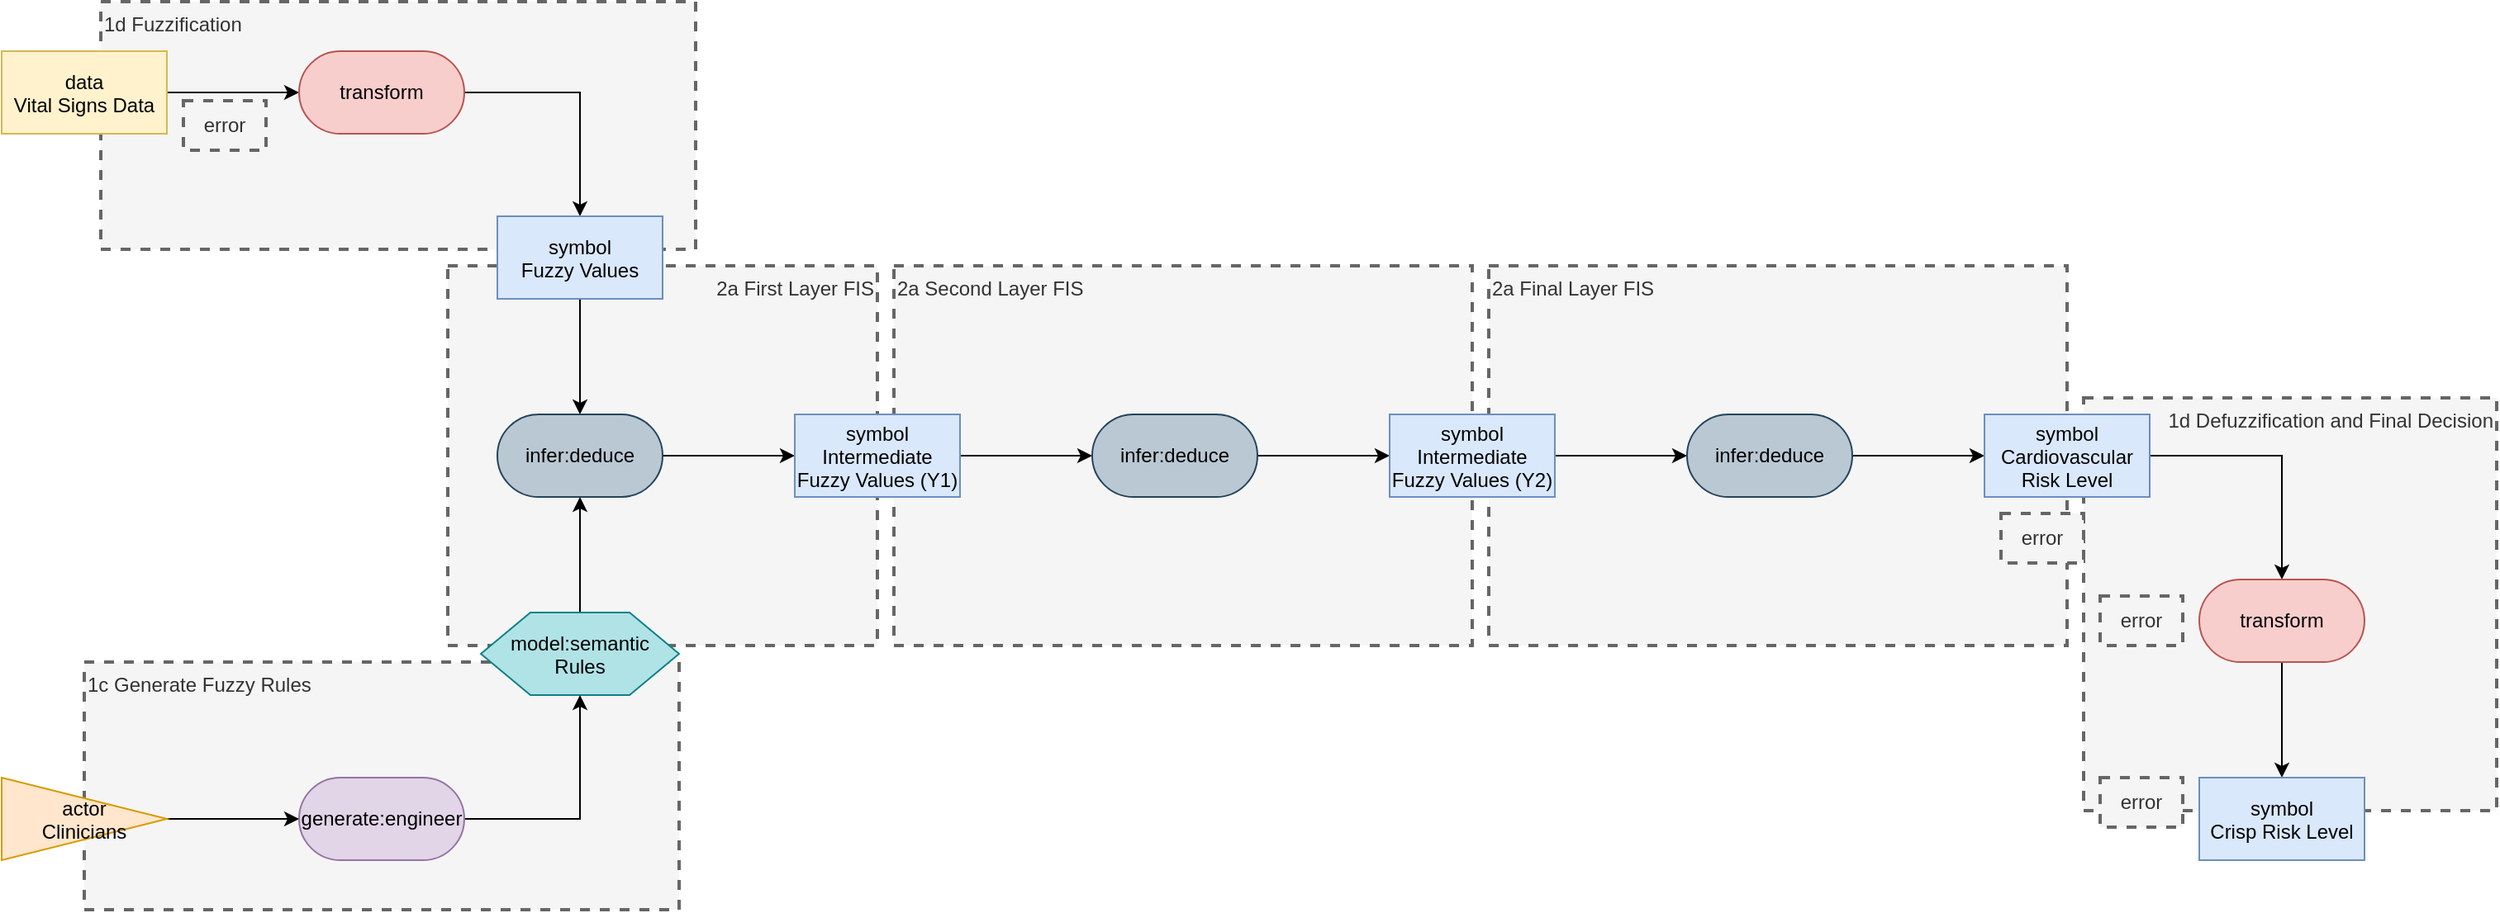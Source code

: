 <mxfile version="26.2.14" pages="2">
  <diagram name="Page-1" id="HXht4Nh3Z01pkx1o4XB-">
    <mxGraphModel dx="1678" dy="1025" grid="1" gridSize="10" guides="1" tooltips="1" connect="1" arrows="1" fold="1" page="1" pageScale="1" pageWidth="3300" pageHeight="4681" math="0" shadow="0">
      <root>
        <mxCell id="0" />
        <mxCell id="1" parent="0" />
        <mxCell id="4beopHxYhheQVA-fnsDj-35" value="1d Defuzzification and Final Decision" style="text;html=1;align=right;verticalAlign=top;whiteSpace=wrap;rounded=0;dashed=1;fillColor=#f5f5f5;fontColor=#333333;strokeColor=#666666;strokeWidth=2;" name="text" vertex="1" parent="1">
          <mxGeometry x="1920" y="680" width="250" height="250" as="geometry" />
        </mxCell>
        <mxCell id="4beopHxYhheQVA-fnsDj-34" value="2a Final Layer FIS" style="text;html=1;align=left;verticalAlign=top;whiteSpace=wrap;rounded=0;dashed=1;fillColor=#f5f5f5;fontColor=#333333;strokeColor=#666666;strokeWidth=2;" name="text" vertex="1" parent="1">
          <mxGeometry x="1560" y="600" width="350" height="230" as="geometry" />
        </mxCell>
        <mxCell id="4beopHxYhheQVA-fnsDj-33" value="2a Second Layer FIS" style="text;html=1;align=left;verticalAlign=top;whiteSpace=wrap;rounded=0;dashed=1;fillColor=#f5f5f5;fontColor=#333333;strokeColor=#666666;strokeWidth=2;" name="text" vertex="1" parent="1">
          <mxGeometry x="1200" y="600" width="350" height="230" as="geometry" />
        </mxCell>
        <mxCell id="4beopHxYhheQVA-fnsDj-32" value="1c Generate Fuzzy Rules" style="text;html=1;align=left;verticalAlign=top;whiteSpace=wrap;rounded=0;dashed=1;fillColor=#f5f5f5;fontColor=#333333;strokeColor=#666666;strokeWidth=2;" name="text" vertex="1" parent="1">
          <mxGeometry x="710" y="840" width="360" height="150" as="geometry" />
        </mxCell>
        <mxCell id="4beopHxYhheQVA-fnsDj-31" value="2a First Layer FIS" style="text;html=1;align=right;verticalAlign=top;whiteSpace=wrap;rounded=0;dashed=1;fillColor=#f5f5f5;fontColor=#333333;strokeColor=#666666;strokeWidth=2;" name="text" vertex="1" parent="1">
          <mxGeometry x="930" y="600" width="260" height="230" as="geometry" />
        </mxCell>
        <mxCell id="4beopHxYhheQVA-fnsDj-29" value="1d Fuzzification" style="text;html=1;align=left;verticalAlign=top;whiteSpace=wrap;rounded=0;dashed=1;fillColor=#f5f5f5;fontColor=#333333;strokeColor=#666666;strokeWidth=2;" name="text" vertex="1" parent="1">
          <mxGeometry x="720" y="440" width="360" height="150" as="geometry" />
        </mxCell>
        <mxCell id="4beopHxYhheQVA-fnsDj-3" style="edgeStyle=orthogonalEdgeStyle;rounded=0;orthogonalLoop=1;jettySize=auto;html=1;entryX=0;entryY=0.5;entryDx=0;entryDy=0;" edge="1" parent="1" source="4beopHxYhheQVA-fnsDj-1" target="4beopHxYhheQVA-fnsDj-2">
          <mxGeometry relative="1" as="geometry" />
        </mxCell>
        <mxCell id="4beopHxYhheQVA-fnsDj-1" value="data&#xa;Vital Signs Data" style="rectangle;fillColor=#fff2cc;strokeColor=#d6b656;" name="data" vertex="1" parent="1" tooltip="⚠️ Node not part of any valid pattern.">
          <mxGeometry x="660" y="470" width="100" height="50" as="geometry" />
        </mxCell>
        <mxCell id="4beopHxYhheQVA-fnsDj-5" style="edgeStyle=orthogonalEdgeStyle;rounded=0;orthogonalLoop=1;jettySize=auto;html=1;exitX=1;exitY=0.5;exitDx=0;exitDy=0;entryX=0.5;entryY=0;entryDx=0;entryDy=0;" edge="1" parent="1" source="4beopHxYhheQVA-fnsDj-2" target="4beopHxYhheQVA-fnsDj-4">
          <mxGeometry relative="1" as="geometry" />
        </mxCell>
        <mxCell id="4beopHxYhheQVA-fnsDj-2" value="transform" style="rounded=1;whiteSpace=wrap;html=1;arcSize=50;fillColor=#f8cecc;strokeColor=#b85450;" name="transform" vertex="1" parent="1" tooltip="⚠️ Node not part of any valid pattern.">
          <mxGeometry x="840" y="470" width="100" height="50" as="geometry" />
        </mxCell>
        <mxCell id="4beopHxYhheQVA-fnsDj-7" style="edgeStyle=orthogonalEdgeStyle;rounded=0;orthogonalLoop=1;jettySize=auto;html=1;exitX=0.5;exitY=1;exitDx=0;exitDy=0;entryX=0.5;entryY=0;entryDx=0;entryDy=0;" edge="1" parent="1" source="4beopHxYhheQVA-fnsDj-4" target="4beopHxYhheQVA-fnsDj-6">
          <mxGeometry relative="1" as="geometry" />
        </mxCell>
        <mxCell id="4beopHxYhheQVA-fnsDj-4" value="symbol&#xa;Fuzzy Values" style="rectangle;fillColor=#dae8fc;strokeColor=#6c8ebf;" name="symbol" vertex="1" parent="1">
          <mxGeometry x="960" y="570" width="100" height="50" as="geometry" />
        </mxCell>
        <mxCell id="4beopHxYhheQVA-fnsDj-15" style="edgeStyle=orthogonalEdgeStyle;rounded=0;orthogonalLoop=1;jettySize=auto;html=1;entryX=0;entryY=0.5;entryDx=0;entryDy=0;" edge="1" parent="1" source="4beopHxYhheQVA-fnsDj-6" target="4beopHxYhheQVA-fnsDj-14">
          <mxGeometry relative="1" as="geometry" />
        </mxCell>
        <mxCell id="4beopHxYhheQVA-fnsDj-6" value="infer:deduce" style="rounded=1;whiteSpace=wrap;html=1;arcSize=50;fillColor=#bac8d3;strokeColor=#23445d;" name="infer:deduce" vertex="1" parent="1">
          <mxGeometry x="960" y="690" width="100" height="50" as="geometry" />
        </mxCell>
        <mxCell id="4beopHxYhheQVA-fnsDj-9" style="edgeStyle=orthogonalEdgeStyle;rounded=0;orthogonalLoop=1;jettySize=auto;html=1;exitX=0.5;exitY=0;exitDx=0;exitDy=0;entryX=0.5;entryY=1;entryDx=0;entryDy=0;" edge="1" parent="1" source="4beopHxYhheQVA-fnsDj-8" target="4beopHxYhheQVA-fnsDj-6">
          <mxGeometry relative="1" as="geometry" />
        </mxCell>
        <mxCell id="4beopHxYhheQVA-fnsDj-8" value="model:semantic&#xa;Rules" style="shape=hexagon;perimeter=hexagonPerimeter2;fillColor=#b0e3e6;strokeColor=#0e8088;" name="model" vertex="1" parent="1">
          <mxGeometry x="950" y="810" width="120" height="50" as="geometry" />
        </mxCell>
        <mxCell id="4beopHxYhheQVA-fnsDj-11" style="edgeStyle=orthogonalEdgeStyle;rounded=0;orthogonalLoop=1;jettySize=auto;html=1;exitX=1;exitY=0.5;exitDx=0;exitDy=0;entryX=0.5;entryY=1;entryDx=0;entryDy=0;" edge="1" parent="1" source="4beopHxYhheQVA-fnsDj-10" target="4beopHxYhheQVA-fnsDj-8">
          <mxGeometry relative="1" as="geometry" />
        </mxCell>
        <mxCell id="4beopHxYhheQVA-fnsDj-10" value="generate:engineer" style="rounded=1;whiteSpace=wrap;html=1;arcSize=50;fillColor=#e1d5e7;strokeColor=#9673a6;" name="generate:engineer" vertex="1" parent="1">
          <mxGeometry x="840" y="910" width="100" height="50" as="geometry" />
        </mxCell>
        <mxCell id="4beopHxYhheQVA-fnsDj-13" style="edgeStyle=orthogonalEdgeStyle;rounded=0;orthogonalLoop=1;jettySize=auto;html=1;entryX=0;entryY=0.5;entryDx=0;entryDy=0;" edge="1" parent="1" source="4beopHxYhheQVA-fnsDj-12" target="4beopHxYhheQVA-fnsDj-10">
          <mxGeometry relative="1" as="geometry" />
        </mxCell>
        <mxCell id="4beopHxYhheQVA-fnsDj-12" value="actor&#xa;Clinicians" style="triangle;fillColor=#ffe6cc;strokeColor=#d79b00;" name="actor" vertex="1" parent="1">
          <mxGeometry x="660" y="910" width="100" height="50" as="geometry" />
        </mxCell>
        <mxCell id="4beopHxYhheQVA-fnsDj-17" style="edgeStyle=orthogonalEdgeStyle;rounded=0;orthogonalLoop=1;jettySize=auto;html=1;entryX=0;entryY=0.5;entryDx=0;entryDy=0;" edge="1" parent="1" source="4beopHxYhheQVA-fnsDj-14" target="4beopHxYhheQVA-fnsDj-16">
          <mxGeometry relative="1" as="geometry" />
        </mxCell>
        <mxCell id="4beopHxYhheQVA-fnsDj-14" value="symbol&#xa;Intermediate&#xa;Fuzzy Values (Y1)" style="rectangle;fillColor=#dae8fc;strokeColor=#6c8ebf;" name="symbol" vertex="1" parent="1">
          <mxGeometry x="1140" y="690" width="100" height="50" as="geometry" />
        </mxCell>
        <mxCell id="4beopHxYhheQVA-fnsDj-19" style="edgeStyle=orthogonalEdgeStyle;rounded=0;orthogonalLoop=1;jettySize=auto;html=1;entryX=0;entryY=0.5;entryDx=0;entryDy=0;" edge="1" parent="1" source="4beopHxYhheQVA-fnsDj-16" target="4beopHxYhheQVA-fnsDj-18">
          <mxGeometry relative="1" as="geometry" />
        </mxCell>
        <mxCell id="4beopHxYhheQVA-fnsDj-16" value="infer:deduce" style="rounded=1;whiteSpace=wrap;html=1;arcSize=50;fillColor=#bac8d3;strokeColor=#23445d;" name="infer:deduce" vertex="1" parent="1" tooltip="⚠️ Node not part of any valid pattern.">
          <mxGeometry x="1320" y="690" width="100" height="50" as="geometry" />
        </mxCell>
        <mxCell id="4beopHxYhheQVA-fnsDj-21" style="edgeStyle=orthogonalEdgeStyle;rounded=0;orthogonalLoop=1;jettySize=auto;html=1;entryX=0;entryY=0.5;entryDx=0;entryDy=0;" edge="1" parent="1" source="4beopHxYhheQVA-fnsDj-18" target="4beopHxYhheQVA-fnsDj-20">
          <mxGeometry relative="1" as="geometry" />
        </mxCell>
        <mxCell id="4beopHxYhheQVA-fnsDj-18" value="symbol&#xa;Intermediate&#xa;Fuzzy Values (Y2)" style="rectangle;fillColor=#dae8fc;strokeColor=#6c8ebf;" name="symbol" vertex="1" parent="1" tooltip="⚠️ Node not part of any valid pattern.">
          <mxGeometry x="1500" y="690" width="100" height="50" as="geometry" />
        </mxCell>
        <mxCell id="4beopHxYhheQVA-fnsDj-23" style="edgeStyle=orthogonalEdgeStyle;rounded=0;orthogonalLoop=1;jettySize=auto;html=1;entryX=0;entryY=0.5;entryDx=0;entryDy=0;" edge="1" parent="1" source="4beopHxYhheQVA-fnsDj-20" target="4beopHxYhheQVA-fnsDj-22">
          <mxGeometry relative="1" as="geometry" />
        </mxCell>
        <mxCell id="4beopHxYhheQVA-fnsDj-20" value="infer:deduce" style="rounded=1;whiteSpace=wrap;html=1;arcSize=50;fillColor=#bac8d3;strokeColor=#23445d;" name="infer:deduce" vertex="1" parent="1" tooltip="⚠️ Node not part of any valid pattern.">
          <mxGeometry x="1680" y="690" width="100" height="50" as="geometry" />
        </mxCell>
        <mxCell id="4beopHxYhheQVA-fnsDj-25" style="edgeStyle=orthogonalEdgeStyle;rounded=0;orthogonalLoop=1;jettySize=auto;html=1;exitX=1;exitY=0.5;exitDx=0;exitDy=0;entryX=0.5;entryY=0;entryDx=0;entryDy=0;" edge="1" parent="1" source="4beopHxYhheQVA-fnsDj-22" target="4beopHxYhheQVA-fnsDj-24">
          <mxGeometry relative="1" as="geometry" />
        </mxCell>
        <mxCell id="4beopHxYhheQVA-fnsDj-22" value="symbol&#xa;Cardiovascular&#xa;Risk Level" style="rectangle;fillColor=#dae8fc;strokeColor=#6c8ebf;" name="symbol" vertex="1" parent="1" tooltip="⚠️ Node not part of any valid pattern.">
          <mxGeometry x="1860" y="690" width="100" height="50" as="geometry" />
        </mxCell>
        <mxCell id="4beopHxYhheQVA-fnsDj-27" style="edgeStyle=orthogonalEdgeStyle;rounded=0;orthogonalLoop=1;jettySize=auto;html=1;exitX=0.5;exitY=1;exitDx=0;exitDy=0;entryX=0.5;entryY=0;entryDx=0;entryDy=0;" edge="1" parent="1" source="4beopHxYhheQVA-fnsDj-24" target="4beopHxYhheQVA-fnsDj-26">
          <mxGeometry relative="1" as="geometry" />
        </mxCell>
        <mxCell id="4beopHxYhheQVA-fnsDj-24" value="transform" style="rounded=1;whiteSpace=wrap;html=1;arcSize=50;fillColor=#f8cecc;strokeColor=#b85450;" name="transform" vertex="1" parent="1" tooltip="⚠️ Node not part of any valid pattern.">
          <mxGeometry x="1990" y="790" width="100" height="50" as="geometry" />
        </mxCell>
        <mxCell id="4beopHxYhheQVA-fnsDj-26" value="symbol&#xa;Crisp Risk Level" style="rectangle;fillColor=#dae8fc;strokeColor=#6c8ebf;" name="symbol" vertex="1" parent="1" tooltip="⚠️ Node not part of any valid pattern.">
          <mxGeometry x="1990" y="910" width="100" height="50" as="geometry" />
        </mxCell>
        <mxCell id="4beopHxYhheQVA-fnsDj-28" value="error" style="text;html=1;align=center;verticalAlign=middle;whiteSpace=wrap;rounded=0;dashed=1;fillColor=#f5f5f5;fontColor=#333333;strokeColor=#666666;strokeWidth=2;" name="text" vertex="1" parent="1">
          <mxGeometry x="770" y="500" width="50" height="30" as="geometry" />
        </mxCell>
        <mxCell id="AwtsD6l_j7oamlXy3ROA-1" value="error" style="text;html=1;align=center;verticalAlign=middle;whiteSpace=wrap;rounded=0;dashed=1;fillColor=#f5f5f5;fontColor=#333333;strokeColor=#666666;strokeWidth=2;" name="text" vertex="1" parent="1">
          <mxGeometry x="1870" y="750" width="50" height="30" as="geometry" />
        </mxCell>
        <mxCell id="AwtsD6l_j7oamlXy3ROA-2" value="error" style="text;html=1;align=center;verticalAlign=middle;whiteSpace=wrap;rounded=0;dashed=1;fillColor=#f5f5f5;fontColor=#333333;strokeColor=#666666;strokeWidth=2;" name="text" vertex="1" parent="1">
          <mxGeometry x="1930" y="800" width="50" height="30" as="geometry" />
        </mxCell>
        <mxCell id="AwtsD6l_j7oamlXy3ROA-3" value="error" style="text;html=1;align=center;verticalAlign=middle;whiteSpace=wrap;rounded=0;dashed=1;fillColor=#f5f5f5;fontColor=#333333;strokeColor=#666666;strokeWidth=2;" name="text" vertex="1" parent="1">
          <mxGeometry x="1930" y="910" width="50" height="30" as="geometry" />
        </mxCell>
      </root>
    </mxGraphModel>
  </diagram>
  <diagram id="KvWZkcB1Ig8IpXiv8VQN" name="Page-2">
    <mxGraphModel dx="1678" dy="1025" grid="1" gridSize="10" guides="1" tooltips="1" connect="1" arrows="1" fold="1" page="1" pageScale="1" pageWidth="3300" pageHeight="4681" math="0" shadow="0">
      <root>
        <mxCell id="0" />
        <mxCell id="1" parent="0" />
        <mxCell id="NgNwg3350QC5bt89u3qu-1" value="1d Defuzzification and Final Decision" style="text;html=1;align=right;verticalAlign=top;whiteSpace=wrap;rounded=0;dashed=1;fillColor=#f5f5f5;fontColor=#333333;strokeColor=#666666;strokeWidth=2;" name="text" vertex="1" parent="1">
          <mxGeometry x="1920" y="680" width="250" height="250" as="geometry" />
        </mxCell>
        <mxCell id="NgNwg3350QC5bt89u3qu-2" value="2a Final Layer FIS" style="text;html=1;align=left;verticalAlign=top;whiteSpace=wrap;rounded=0;dashed=1;fillColor=#f5f5f5;fontColor=#333333;strokeColor=#666666;strokeWidth=2;" name="text" vertex="1" parent="1">
          <mxGeometry x="1560" y="600" width="350" height="230" as="geometry" />
        </mxCell>
        <mxCell id="NgNwg3350QC5bt89u3qu-3" value="2a Second Layer FIS" style="text;html=1;align=left;verticalAlign=top;whiteSpace=wrap;rounded=0;dashed=1;fillColor=#f5f5f5;fontColor=#333333;strokeColor=#666666;strokeWidth=2;" name="text" vertex="1" parent="1">
          <mxGeometry x="1200" y="600" width="350" height="230" as="geometry" />
        </mxCell>
        <mxCell id="NgNwg3350QC5bt89u3qu-4" value="1c Generate Fuzzy Rules" style="text;html=1;align=left;verticalAlign=top;whiteSpace=wrap;rounded=0;dashed=1;fillColor=#f5f5f5;fontColor=#333333;strokeColor=#666666;strokeWidth=2;" name="text" vertex="1" parent="1">
          <mxGeometry x="710" y="840" width="360" height="150" as="geometry" />
        </mxCell>
        <mxCell id="NgNwg3350QC5bt89u3qu-5" value="2a First Layer FIS" style="text;html=1;align=right;verticalAlign=top;whiteSpace=wrap;rounded=0;dashed=1;fillColor=#f5f5f5;fontColor=#333333;strokeColor=#666666;strokeWidth=2;" name="text" vertex="1" parent="1">
          <mxGeometry x="930" y="600" width="260" height="230" as="geometry" />
        </mxCell>
        <mxCell id="NgNwg3350QC5bt89u3qu-6" value="1d Fuzzification" style="text;html=1;align=left;verticalAlign=top;whiteSpace=wrap;rounded=0;dashed=1;fillColor=#f5f5f5;fontColor=#333333;strokeColor=#666666;strokeWidth=2;" name="text" vertex="1" parent="1">
          <mxGeometry x="720" y="440" width="360" height="150" as="geometry" />
        </mxCell>
        <mxCell id="NgNwg3350QC5bt89u3qu-11" style="edgeStyle=orthogonalEdgeStyle;rounded=0;orthogonalLoop=1;jettySize=auto;html=1;exitX=0.5;exitY=1;exitDx=0;exitDy=0;entryX=0.5;entryY=0;entryDx=0;entryDy=0;" edge="1" parent="1" source="NgNwg3350QC5bt89u3qu-12" target="NgNwg3350QC5bt89u3qu-14">
          <mxGeometry relative="1" as="geometry" />
        </mxCell>
        <mxCell id="NgNwg3350QC5bt89u3qu-12" value="symbol&#xa;Fuzzy Values" style="rectangle;fillColor=#dae8fc;strokeColor=#6c8ebf;" name="symbol" vertex="1" parent="1">
          <mxGeometry x="960" y="570" width="100" height="50" as="geometry" />
        </mxCell>
        <mxCell id="NgNwg3350QC5bt89u3qu-13" style="edgeStyle=orthogonalEdgeStyle;rounded=0;orthogonalLoop=1;jettySize=auto;html=1;entryX=0;entryY=0.5;entryDx=0;entryDy=0;" edge="1" parent="1" source="NgNwg3350QC5bt89u3qu-14" target="NgNwg3350QC5bt89u3qu-22">
          <mxGeometry relative="1" as="geometry" />
        </mxCell>
        <mxCell id="NgNwg3350QC5bt89u3qu-14" value="infer:deduce" style="rounded=1;whiteSpace=wrap;html=1;arcSize=50;fillColor=#bac8d3;strokeColor=#23445d;" name="infer:deduce" vertex="1" parent="1">
          <mxGeometry x="960" y="690" width="100" height="50" as="geometry" />
        </mxCell>
        <mxCell id="NgNwg3350QC5bt89u3qu-15" style="edgeStyle=orthogonalEdgeStyle;rounded=0;orthogonalLoop=1;jettySize=auto;html=1;exitX=0.5;exitY=0;exitDx=0;exitDy=0;entryX=0.5;entryY=1;entryDx=0;entryDy=0;" edge="1" parent="1" source="NgNwg3350QC5bt89u3qu-16" target="NgNwg3350QC5bt89u3qu-14">
          <mxGeometry relative="1" as="geometry" />
        </mxCell>
        <mxCell id="NgNwg3350QC5bt89u3qu-16" value="model:semantic&#xa;Rules" style="shape=hexagon;perimeter=hexagonPerimeter2;fillColor=#b0e3e6;strokeColor=#0e8088;" name="model" vertex="1" parent="1">
          <mxGeometry x="950" y="810" width="120" height="50" as="geometry" />
        </mxCell>
        <mxCell id="NgNwg3350QC5bt89u3qu-17" style="edgeStyle=orthogonalEdgeStyle;rounded=0;orthogonalLoop=1;jettySize=auto;html=1;exitX=1;exitY=0.5;exitDx=0;exitDy=0;entryX=0.5;entryY=1;entryDx=0;entryDy=0;" edge="1" parent="1" source="NgNwg3350QC5bt89u3qu-18" target="NgNwg3350QC5bt89u3qu-16">
          <mxGeometry relative="1" as="geometry" />
        </mxCell>
        <mxCell id="NgNwg3350QC5bt89u3qu-18" value="generate:engineer" style="rounded=1;whiteSpace=wrap;html=1;arcSize=50;fillColor=#e1d5e7;strokeColor=#9673a6;" name="generate:engineer" vertex="1" parent="1">
          <mxGeometry x="840" y="910" width="100" height="50" as="geometry" />
        </mxCell>
        <mxCell id="NgNwg3350QC5bt89u3qu-19" style="edgeStyle=orthogonalEdgeStyle;rounded=0;orthogonalLoop=1;jettySize=auto;html=1;entryX=0;entryY=0.5;entryDx=0;entryDy=0;" edge="1" parent="1" source="NgNwg3350QC5bt89u3qu-20" target="NgNwg3350QC5bt89u3qu-18">
          <mxGeometry relative="1" as="geometry" />
        </mxCell>
        <mxCell id="NgNwg3350QC5bt89u3qu-20" value="actor&#xa;Clinicians" style="triangle;fillColor=#ffe6cc;strokeColor=#d79b00;" name="actor" vertex="1" parent="1">
          <mxGeometry x="660" y="910" width="100" height="50" as="geometry" />
        </mxCell>
        <mxCell id="p5vFiCE5MRdXI5JqDTgy-2" style="edgeStyle=orthogonalEdgeStyle;rounded=0;orthogonalLoop=1;jettySize=auto;html=1;exitX=1;exitY=0.5;exitDx=0;exitDy=0;entryX=0;entryY=0.5;entryDx=0;entryDy=0;" edge="1" parent="1" source="NgNwg3350QC5bt89u3qu-22" target="p5vFiCE5MRdXI5JqDTgy-1">
          <mxGeometry relative="1" as="geometry" />
        </mxCell>
        <mxCell id="NgNwg3350QC5bt89u3qu-22" value="symbol&#xa;Intermediate&#xa;Fuzzy Values (Y1)" style="rectangle;fillColor=#dae8fc;strokeColor=#6c8ebf;" name="symbol" vertex="1" parent="1">
          <mxGeometry x="1140" y="690" width="100" height="50" as="geometry" />
        </mxCell>
        <mxCell id="NgNwg3350QC5bt89u3qu-25" style="edgeStyle=orthogonalEdgeStyle;rounded=0;orthogonalLoop=1;jettySize=auto;html=1;entryX=0;entryY=0.5;entryDx=0;entryDy=0;" edge="1" parent="1" source="NgNwg3350QC5bt89u3qu-26" target="NgNwg3350QC5bt89u3qu-28">
          <mxGeometry relative="1" as="geometry" />
        </mxCell>
        <mxCell id="NgNwg3350QC5bt89u3qu-26" value="symbol&#xa;Intermediate&#xa;Fuzzy Values (Y2)" style="rectangle;fillColor=#dae8fc;strokeColor=#6c8ebf;" name="symbol" vertex="1" parent="1">
          <mxGeometry x="1500" y="690" width="100" height="50" as="geometry" />
        </mxCell>
        <mxCell id="NgNwg3350QC5bt89u3qu-27" style="edgeStyle=orthogonalEdgeStyle;rounded=0;orthogonalLoop=1;jettySize=auto;html=1;entryX=0;entryY=0.5;entryDx=0;entryDy=0;" edge="1" parent="1" source="NgNwg3350QC5bt89u3qu-28" target="NgNwg3350QC5bt89u3qu-30">
          <mxGeometry relative="1" as="geometry" />
        </mxCell>
        <mxCell id="NgNwg3350QC5bt89u3qu-28" value="infer:deduce" style="rounded=1;whiteSpace=wrap;html=1;arcSize=50;fillColor=#bac8d3;strokeColor=#23445d;" name="infer:deduce" vertex="1" parent="1">
          <mxGeometry x="1680" y="690" width="100" height="50" as="geometry" />
        </mxCell>
        <mxCell id="hW4lLsSUFy2AW5ikhAMn-3" style="edgeStyle=orthogonalEdgeStyle;rounded=0;orthogonalLoop=1;jettySize=auto;html=1;exitX=1;exitY=0.5;exitDx=0;exitDy=0;entryX=0.5;entryY=0;entryDx=0;entryDy=0;" edge="1" parent="1" source="NgNwg3350QC5bt89u3qu-30" target="hW4lLsSUFy2AW5ikhAMn-2">
          <mxGeometry relative="1" as="geometry" />
        </mxCell>
        <mxCell id="NgNwg3350QC5bt89u3qu-30" value="symbol&#xa;Cardiovascular&#xa;Risk Level" style="rectangle;fillColor=#dae8fc;strokeColor=#6c8ebf;" name="symbol" vertex="1" parent="1">
          <mxGeometry x="1860" y="690" width="100" height="50" as="geometry" />
        </mxCell>
        <mxCell id="NgNwg3350QC5bt89u3qu-33" value="symbol&#xa;Crisp Risk Level" style="rectangle;fillColor=#dae8fc;strokeColor=#6c8ebf;" name="symbol" vertex="1" parent="1">
          <mxGeometry x="1990" y="910" width="100" height="50" as="geometry" />
        </mxCell>
        <mxCell id="NgNwg3350QC5bt89u3qu-41" style="edgeStyle=orthogonalEdgeStyle;rounded=0;orthogonalLoop=1;jettySize=auto;html=1;exitX=0.5;exitY=1;exitDx=0;exitDy=0;entryX=0.5;entryY=0;entryDx=0;entryDy=0;" edge="1" parent="1" source="NgNwg3350QC5bt89u3qu-35" target="NgNwg3350QC5bt89u3qu-36">
          <mxGeometry relative="1" as="geometry" />
        </mxCell>
        <mxCell id="NgNwg3350QC5bt89u3qu-35" value="model" style="shape=hexagon;perimeter=hexagonPerimeter2;fillColor=#b0e3e6;strokeColor=#0e8088;" name="model" vertex="1" parent="1">
          <mxGeometry x="830" y="350" width="120" height="50" as="geometry" />
        </mxCell>
        <mxCell id="NgNwg3350QC5bt89u3qu-42" style="edgeStyle=orthogonalEdgeStyle;rounded=0;orthogonalLoop=1;jettySize=auto;html=1;exitX=1;exitY=0.5;exitDx=0;exitDy=0;entryX=0.5;entryY=0;entryDx=0;entryDy=0;" edge="1" parent="1" source="NgNwg3350QC5bt89u3qu-36" target="NgNwg3350QC5bt89u3qu-12">
          <mxGeometry relative="1" as="geometry" />
        </mxCell>
        <mxCell id="NgNwg3350QC5bt89u3qu-36" value="infer:deduce" style="rounded=1;whiteSpace=wrap;html=1;arcSize=50;fillColor=#bac8d3;strokeColor=#23445d;" name="infer:deduce" vertex="1" parent="1">
          <mxGeometry x="840" y="470" width="100" height="50" as="geometry" />
        </mxCell>
        <mxCell id="NgNwg3350QC5bt89u3qu-51" style="edgeStyle=orthogonalEdgeStyle;rounded=0;orthogonalLoop=1;jettySize=auto;html=1;entryX=0;entryY=0.5;entryDx=0;entryDy=0;" edge="1" parent="1" source="NgNwg3350QC5bt89u3qu-50" target="NgNwg3350QC5bt89u3qu-36">
          <mxGeometry relative="1" as="geometry" />
        </mxCell>
        <mxCell id="NgNwg3350QC5bt89u3qu-50" value="data&#xa;Vital Signs Data" style="rectangle;fillColor=#fff2cc;strokeColor=#d6b656;" name="data" vertex="1" parent="1">
          <mxGeometry x="660" y="470" width="100" height="50" as="geometry" />
        </mxCell>
        <mxCell id="hW4lLsSUFy2AW5ikhAMn-4" style="edgeStyle=orthogonalEdgeStyle;rounded=0;orthogonalLoop=1;jettySize=auto;html=1;exitX=0.5;exitY=1;exitDx=0;exitDy=0;entryX=0.5;entryY=0;entryDx=0;entryDy=0;" edge="1" parent="1" source="hW4lLsSUFy2AW5ikhAMn-2" target="NgNwg3350QC5bt89u3qu-33">
          <mxGeometry relative="1" as="geometry" />
        </mxCell>
        <mxCell id="hW4lLsSUFy2AW5ikhAMn-2" value="infer:deduce" style="rounded=1;whiteSpace=wrap;html=1;arcSize=50;fillColor=#bac8d3;strokeColor=#23445d;" name="infer:deduce" vertex="1" parent="1">
          <mxGeometry x="1990" y="790" width="100" height="50" as="geometry" />
        </mxCell>
        <mxCell id="hW4lLsSUFy2AW5ikhAMn-6" style="edgeStyle=orthogonalEdgeStyle;rounded=0;orthogonalLoop=1;jettySize=auto;html=1;entryX=1;entryY=0.5;entryDx=0;entryDy=0;" edge="1" parent="1" source="hW4lLsSUFy2AW5ikhAMn-5" target="hW4lLsSUFy2AW5ikhAMn-2">
          <mxGeometry relative="1" as="geometry" />
        </mxCell>
        <mxCell id="hW4lLsSUFy2AW5ikhAMn-5" value="model" style="shape=hexagon;perimeter=hexagonPerimeter2;fillColor=#b0e3e6;strokeColor=#0e8088;" name="model" vertex="1" parent="1">
          <mxGeometry x="2180" y="790" width="120" height="50" as="geometry" />
        </mxCell>
        <mxCell id="p5vFiCE5MRdXI5JqDTgy-3" style="edgeStyle=orthogonalEdgeStyle;rounded=0;orthogonalLoop=1;jettySize=auto;html=1;exitX=1;exitY=0.5;exitDx=0;exitDy=0;entryX=0;entryY=0.5;entryDx=0;entryDy=0;" edge="1" parent="1" source="p5vFiCE5MRdXI5JqDTgy-1" target="NgNwg3350QC5bt89u3qu-26">
          <mxGeometry relative="1" as="geometry" />
        </mxCell>
        <mxCell id="p5vFiCE5MRdXI5JqDTgy-1" value="infer:deduce" style="rounded=1;whiteSpace=wrap;html=1;arcSize=50;fillColor=#bac8d3;strokeColor=#23445d;" name="infer:deduce" vertex="1" parent="1">
          <mxGeometry x="1320" y="690" width="100" height="50" as="geometry" />
        </mxCell>
        <mxCell id="p5vFiCE5MRdXI5JqDTgy-5" style="edgeStyle=orthogonalEdgeStyle;rounded=0;orthogonalLoop=1;jettySize=auto;html=1;entryX=0.5;entryY=1;entryDx=0;entryDy=0;" edge="1" parent="1" source="p5vFiCE5MRdXI5JqDTgy-4" target="p5vFiCE5MRdXI5JqDTgy-1">
          <mxGeometry relative="1" as="geometry" />
        </mxCell>
        <mxCell id="p5vFiCE5MRdXI5JqDTgy-4" value="model" style="shape=hexagon;perimeter=hexagonPerimeter2;fillColor=#b0e3e6;strokeColor=#0e8088;" name="model" vertex="1" parent="1">
          <mxGeometry x="1310" y="810" width="120" height="50" as="geometry" />
        </mxCell>
        <mxCell id="p5vFiCE5MRdXI5JqDTgy-7" style="edgeStyle=orthogonalEdgeStyle;rounded=0;orthogonalLoop=1;jettySize=auto;html=1;entryX=0.5;entryY=1;entryDx=0;entryDy=0;" edge="1" parent="1" source="p5vFiCE5MRdXI5JqDTgy-6" target="NgNwg3350QC5bt89u3qu-28">
          <mxGeometry relative="1" as="geometry" />
        </mxCell>
        <mxCell id="p5vFiCE5MRdXI5JqDTgy-6" value="model" style="shape=hexagon;perimeter=hexagonPerimeter2;fillColor=#b0e3e6;strokeColor=#0e8088;" name="model" vertex="1" parent="1">
          <mxGeometry x="1670" y="810" width="120" height="50" as="geometry" />
        </mxCell>
        <mxCell id="p5vFiCE5MRdXI5JqDTgy-8" value="replaced transform with infer:deduce pattern" style="text;html=1;align=center;verticalAlign=middle;whiteSpace=wrap;rounded=0;dashed=1;fillColor=#f5f5f5;fontColor=#333333;strokeColor=#666666;strokeWidth=2;" name="text" vertex="1" parent="1">
          <mxGeometry x="960" y="420" width="130" height="50" as="geometry" />
        </mxCell>
        <mxCell id="p5vFiCE5MRdXI5JqDTgy-9" value="added model for symbol to infer symbol" style="text;html=1;align=center;verticalAlign=middle;whiteSpace=wrap;rounded=0;dashed=1;fillColor=#f5f5f5;fontColor=#333333;strokeColor=#666666;strokeWidth=2;" name="text" vertex="1" parent="1">
          <mxGeometry x="1305" y="880" width="130" height="40" as="geometry" />
        </mxCell>
        <mxCell id="p5vFiCE5MRdXI5JqDTgy-10" value="added model for symbol to infer symbol" style="text;html=1;align=center;verticalAlign=middle;whiteSpace=wrap;rounded=0;dashed=1;fillColor=#f5f5f5;fontColor=#333333;strokeColor=#666666;strokeWidth=2;" name="text" vertex="1" parent="1">
          <mxGeometry x="1665" y="880" width="130" height="40" as="geometry" />
        </mxCell>
        <mxCell id="0xzJyWlGX0OoxNp19lSj-1" value="replaced transform with infer:deduce pattern" style="text;html=1;align=center;verticalAlign=middle;whiteSpace=wrap;rounded=0;dashed=1;fillColor=#f5f5f5;fontColor=#333333;strokeColor=#666666;strokeWidth=2;" name="text" vertex="1" parent="1">
          <mxGeometry x="2090" y="850" width="130" height="50" as="geometry" />
        </mxCell>
      </root>
    </mxGraphModel>
  </diagram>
</mxfile>
